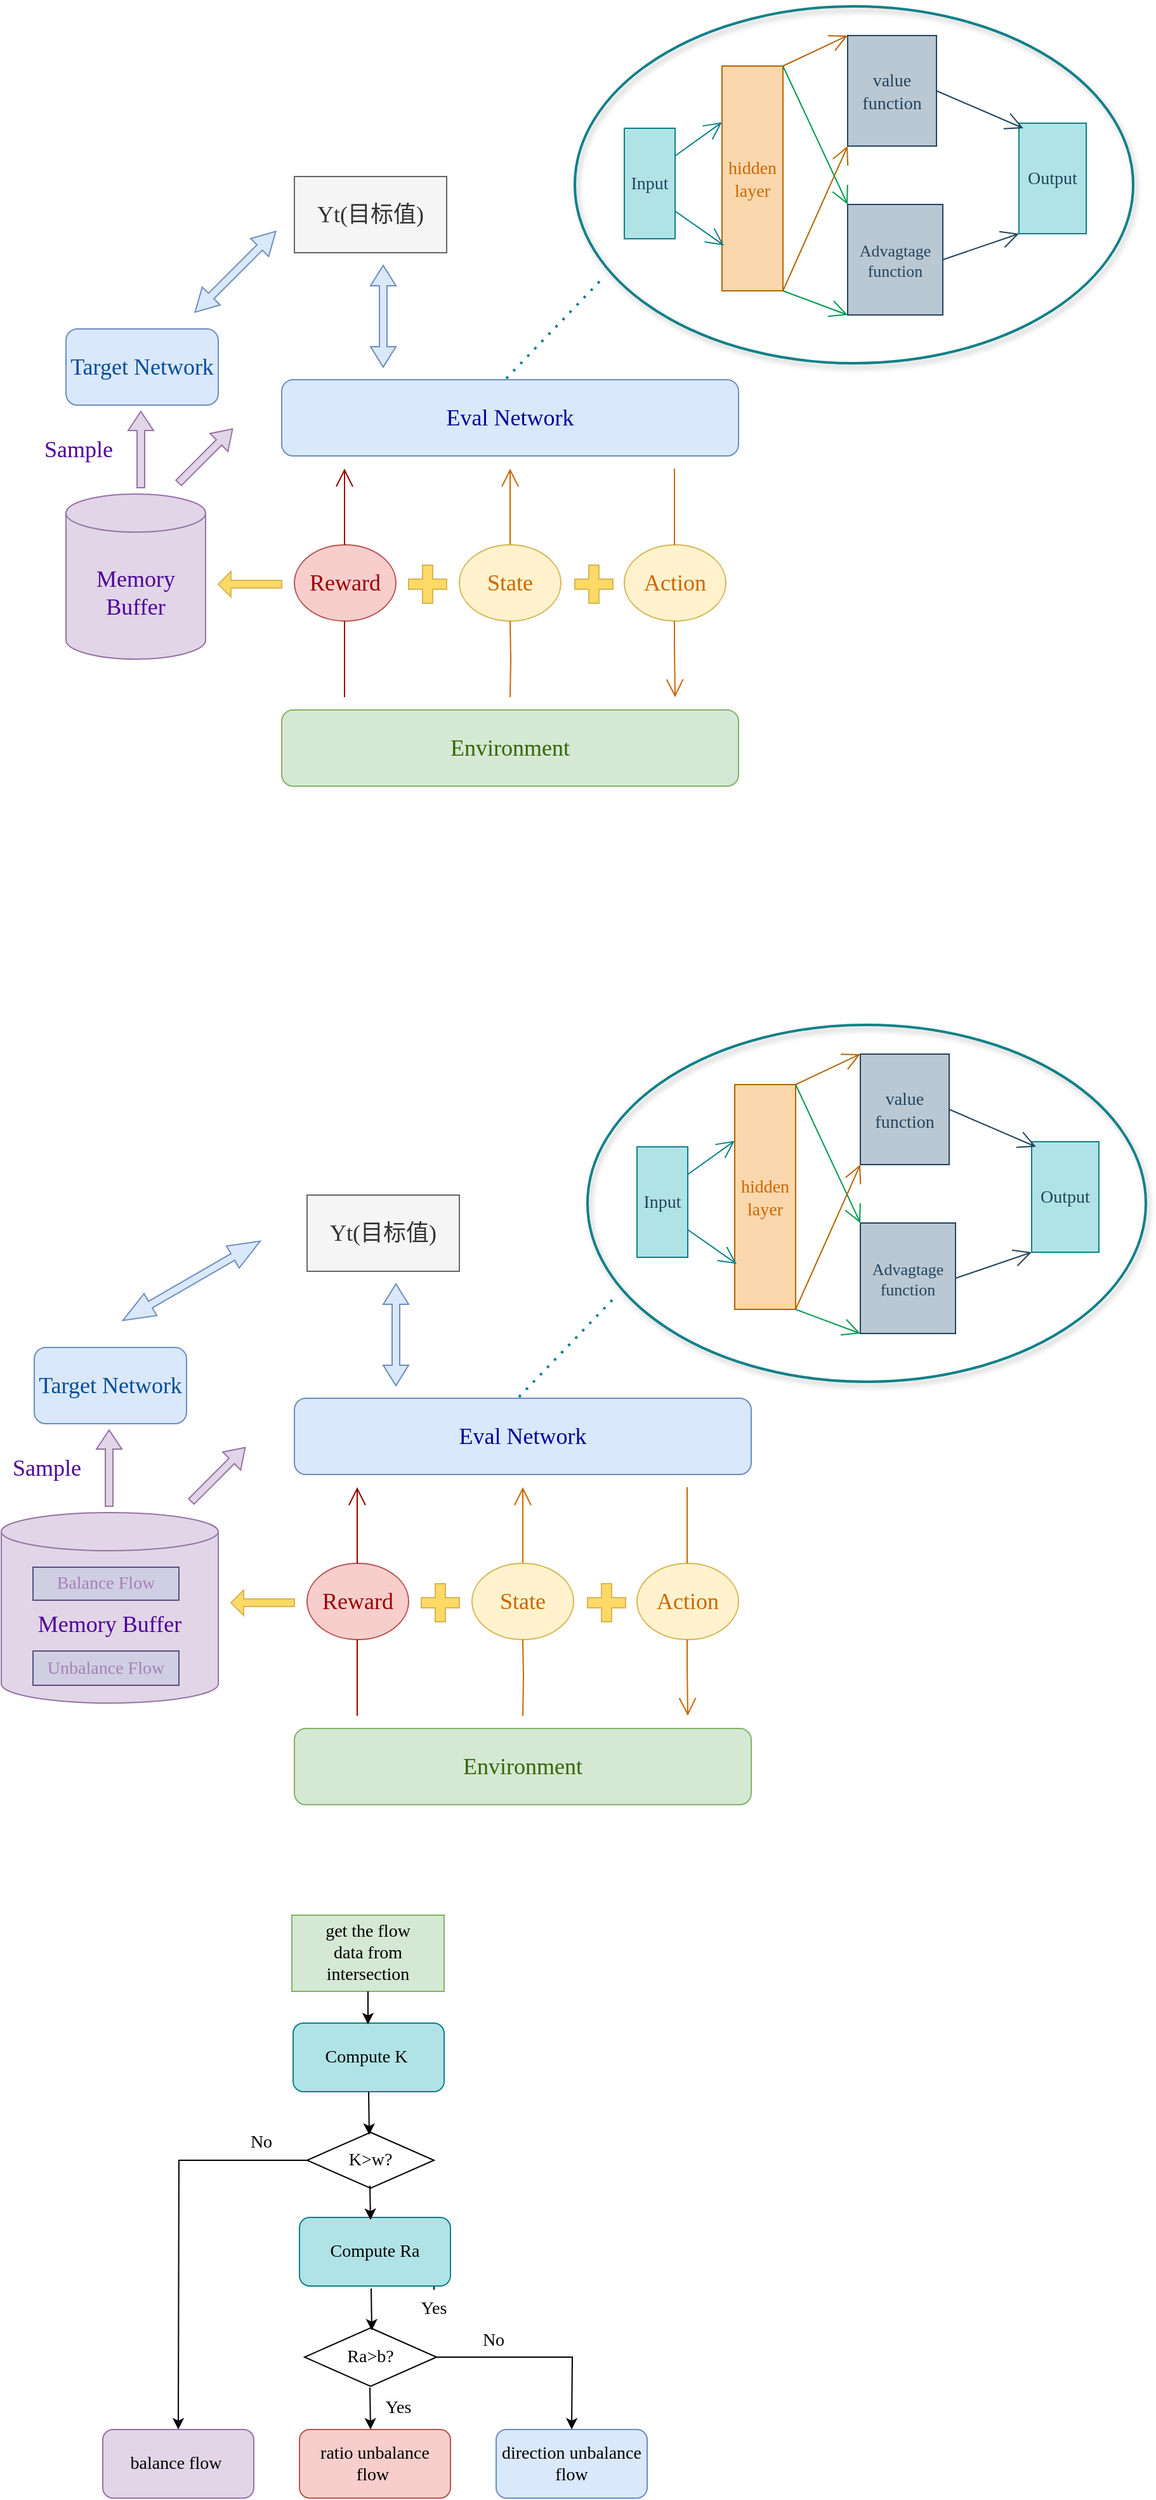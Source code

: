 <mxfile version="15.8.2" type="github">
  <diagram id="YniBcztJ1HxSJgaPbgQI" name="Page-1">
    <mxGraphModel dx="1854" dy="654" grid="0" gridSize="10" guides="1" tooltips="1" connect="1" arrows="1" fold="1" page="1" pageScale="1" pageWidth="827" pageHeight="1169" math="0" shadow="0">
      <root>
        <mxCell id="0" />
        <mxCell id="1" parent="0" />
        <mxCell id="XPfx1WEEBaksDFuU4oTT-1" value="&lt;font color=&quot;#336600&quot; face=&quot;Comic Sans MS&quot; style=&quot;font-size: 18px&quot;&gt;Environment&lt;/font&gt;" style="rounded=1;whiteSpace=wrap;html=1;fillColor=#d5e8d4;strokeColor=#82b366;" parent="1" vertex="1">
          <mxGeometry x="196" y="590" width="360" height="60" as="geometry" />
        </mxCell>
        <mxCell id="XPfx1WEEBaksDFuU4oTT-2" value="&lt;div&gt;&lt;font color=&quot;#000099&quot; face=&quot;Comic Sans MS&quot; style=&quot;font-size: 18px&quot;&gt;Eval &lt;/font&gt;&lt;font color=&quot;#000099&quot; face=&quot;Comic Sans MS&quot; style=&quot;font-size: 18px&quot;&gt;Network&lt;/font&gt;&lt;/div&gt;" style="rounded=1;whiteSpace=wrap;html=1;fillColor=#dae8fc;strokeColor=#6c8ebf;" parent="1" vertex="1">
          <mxGeometry x="196" y="330" width="360" height="60" as="geometry" />
        </mxCell>
        <mxCell id="XPfx1WEEBaksDFuU4oTT-3" value="&lt;font color=&quot;#004c99&quot; face=&quot;Comic Sans MS&quot; style=&quot;font-size: 18px&quot;&gt;Target Network&lt;/font&gt;" style="rounded=1;whiteSpace=wrap;html=1;fillColor=#dae8fc;strokeColor=#6c8ebf;" parent="1" vertex="1">
          <mxGeometry x="26" y="290" width="120" height="60" as="geometry" />
        </mxCell>
        <mxCell id="XPfx1WEEBaksDFuU4oTT-5" value="&lt;font color=&quot;#cc6600&quot;&gt;Action&lt;/font&gt;" style="ellipse;whiteSpace=wrap;html=1;fontFamily=Comic Sans MS;fontSize=18;fillColor=#fff2cc;strokeColor=#d6b656;" parent="1" vertex="1">
          <mxGeometry x="466" y="460" width="80" height="60" as="geometry" />
        </mxCell>
        <mxCell id="2Ti4rtI2BaXpmShR9QIm-1" value="&lt;font color=&quot;#990000&quot; face=&quot;Comic Sans MS&quot; style=&quot;font-size: 18px&quot;&gt;Reward&lt;/font&gt;" style="ellipse;whiteSpace=wrap;html=1;fillColor=#f8cecc;strokeColor=#b85450;" parent="1" vertex="1">
          <mxGeometry x="206" y="460" width="80" height="60" as="geometry" />
        </mxCell>
        <mxCell id="dGZdRM82JY1WfRj0Okik-1" value="&lt;font color=&quot;#4c0099&quot; face=&quot;Comic Sans MS&quot; style=&quot;font-size: 18px&quot;&gt;Memory Buffer&lt;/font&gt;" style="shape=cylinder3;whiteSpace=wrap;html=1;boundedLbl=1;backgroundOutline=1;size=15;fillColor=#e1d5e7;strokeColor=#9673a6;" parent="1" vertex="1">
          <mxGeometry x="26" y="420" width="110" height="130" as="geometry" />
        </mxCell>
        <mxCell id="dGZdRM82JY1WfRj0Okik-2" value="Yt(目标值)" style="rounded=0;whiteSpace=wrap;html=1;fontFamily=Comic Sans MS;fontSize=18;fontColor=#333333;fillColor=#f5f5f5;strokeColor=#666666;" parent="1" vertex="1">
          <mxGeometry x="206" y="170" width="120" height="60" as="geometry" />
        </mxCell>
        <mxCell id="dGZdRM82JY1WfRj0Okik-3" value="" style="endArrow=open;endFill=1;endSize=12;html=1;rounded=0;fontFamily=Comic Sans MS;fontSize=18;fontColor=#4C0099;edgeStyle=orthogonalEdgeStyle;exitX=0.5;exitY=0;exitDx=0;exitDy=0;startArrow=none;strokeColor=#CC6600;" parent="1" source="dGZdRM82JY1WfRj0Okik-4" edge="1">
          <mxGeometry width="160" relative="1" as="geometry">
            <mxPoint x="326" y="430" as="sourcePoint" />
            <mxPoint x="376" y="400" as="targetPoint" />
          </mxGeometry>
        </mxCell>
        <mxCell id="dGZdRM82JY1WfRj0Okik-4" value="&lt;font color=&quot;#cc6600&quot;&gt;State&lt;/font&gt;" style="ellipse;whiteSpace=wrap;html=1;fontFamily=Comic Sans MS;fontSize=18;fillColor=#fff2cc;strokeColor=#d6b656;" parent="1" vertex="1">
          <mxGeometry x="336" y="460" width="80" height="60" as="geometry" />
        </mxCell>
        <mxCell id="dGZdRM82JY1WfRj0Okik-5" value="" style="endArrow=none;endFill=1;endSize=12;html=1;rounded=0;fontFamily=Comic Sans MS;fontSize=18;fontColor=#4C0099;edgeStyle=orthogonalEdgeStyle;entryX=0.5;entryY=1;entryDx=0;entryDy=0;strokeColor=#CC6600;" parent="1" target="dGZdRM82JY1WfRj0Okik-4" edge="1">
          <mxGeometry width="160" relative="1" as="geometry">
            <mxPoint x="376" y="580" as="sourcePoint" />
            <mxPoint x="376" y="380" as="targetPoint" />
          </mxGeometry>
        </mxCell>
        <mxCell id="dGZdRM82JY1WfRj0Okik-6" value="" style="endArrow=open;endFill=1;endSize=12;html=1;rounded=0;fontFamily=Comic Sans MS;fontSize=18;fontColor=#4C0099;edgeStyle=orthogonalEdgeStyle;exitX=0.5;exitY=0;exitDx=0;exitDy=0;startArrow=none;strokeColor=#CC6600;" parent="1" edge="1">
          <mxGeometry width="160" relative="1" as="geometry">
            <mxPoint x="505.5" y="520" as="sourcePoint" />
            <mxPoint x="506" y="580" as="targetPoint" />
            <Array as="points">
              <mxPoint x="506" y="540" />
              <mxPoint x="506" y="540" />
            </Array>
          </mxGeometry>
        </mxCell>
        <mxCell id="dGZdRM82JY1WfRj0Okik-7" value="" style="endArrow=none;endFill=1;endSize=12;html=1;rounded=0;fontFamily=Comic Sans MS;fontSize=18;fontColor=#4C0099;edgeStyle=orthogonalEdgeStyle;entryX=0.5;entryY=1;entryDx=0;entryDy=0;strokeColor=#CC6600;" parent="1" edge="1">
          <mxGeometry width="160" relative="1" as="geometry">
            <mxPoint x="505.5" y="460" as="sourcePoint" />
            <mxPoint x="505.5" y="400" as="targetPoint" />
          </mxGeometry>
        </mxCell>
        <mxCell id="dGZdRM82JY1WfRj0Okik-8" value="" style="endArrow=open;endFill=1;endSize=12;html=1;rounded=0;fontFamily=Comic Sans MS;fontSize=18;fontColor=#4C0099;edgeStyle=orthogonalEdgeStyle;exitX=0.5;exitY=0;exitDx=0;exitDy=0;startArrow=none;strokeColor=#990000;" parent="1" edge="1">
          <mxGeometry width="160" relative="1" as="geometry">
            <mxPoint x="245.5" y="460" as="sourcePoint" />
            <mxPoint x="245.5" y="400" as="targetPoint" />
          </mxGeometry>
        </mxCell>
        <mxCell id="dGZdRM82JY1WfRj0Okik-9" value="" style="endArrow=none;endFill=1;endSize=12;html=1;rounded=0;fontFamily=Comic Sans MS;fontSize=18;fontColor=#4C0099;edgeStyle=orthogonalEdgeStyle;entryX=0.5;entryY=1;entryDx=0;entryDy=0;strokeColor=#990000;" parent="1" edge="1">
          <mxGeometry width="160" relative="1" as="geometry">
            <mxPoint x="245.5" y="580" as="sourcePoint" />
            <mxPoint x="245.5" y="520" as="targetPoint" />
          </mxGeometry>
        </mxCell>
        <mxCell id="dGZdRM82JY1WfRj0Okik-10" value="" style="shape=cross;whiteSpace=wrap;html=1;fontFamily=Comic Sans MS;fontSize=18;size=0.267;fillColor=#FFD966;strokeColor=#d6b656;" parent="1" vertex="1">
          <mxGeometry x="427" y="476" width="30" height="30" as="geometry" />
        </mxCell>
        <mxCell id="dGZdRM82JY1WfRj0Okik-13" value="" style="shape=cross;whiteSpace=wrap;html=1;fontFamily=Comic Sans MS;fontSize=18;size=0.267;fillColor=#FFD966;strokeColor=#d6b656;" parent="1" vertex="1">
          <mxGeometry x="296" y="476" width="30" height="30" as="geometry" />
        </mxCell>
        <mxCell id="dGZdRM82JY1WfRj0Okik-14" value="" style="shape=singleArrow;direction=west;whiteSpace=wrap;html=1;fontFamily=Comic Sans MS;fontSize=18;fontColor=#CC6600;fillColor=#FFD966;strokeColor=#D6B656;" parent="1" vertex="1">
          <mxGeometry x="146" y="481" width="50" height="20" as="geometry" />
        </mxCell>
        <mxCell id="dGZdRM82JY1WfRj0Okik-16" value="" style="html=1;shadow=0;dashed=0;align=center;verticalAlign=middle;shape=mxgraph.arrows2.arrow;dy=0.7;dx=15;direction=north;notch=0;fontFamily=Comic Sans MS;fontSize=18;strokeColor=#9673a6;fillColor=#e1d5e7;" parent="1" vertex="1">
          <mxGeometry x="75" y="355" width="20" height="60" as="geometry" />
        </mxCell>
        <mxCell id="dGZdRM82JY1WfRj0Okik-18" value="&lt;font color=&quot;#4c0099&quot;&gt;Sample&lt;/font&gt;" style="text;html=1;strokeColor=none;fillColor=none;align=center;verticalAlign=middle;whiteSpace=wrap;rounded=0;fontFamily=Comic Sans MS;fontSize=18;fontColor=#CC6600;" parent="1" vertex="1">
          <mxGeometry x="6" y="370" width="60" height="30" as="geometry" />
        </mxCell>
        <mxCell id="dGZdRM82JY1WfRj0Okik-19" value="" style="html=1;shadow=0;dashed=0;align=center;verticalAlign=middle;shape=mxgraph.arrows2.arrow;dy=0.7;dx=15;direction=north;notch=0;fontFamily=Comic Sans MS;fontSize=18;strokeColor=#9673a6;fillColor=#e1d5e7;rotation=45;" parent="1" vertex="1">
          <mxGeometry x="126" y="360" width="20" height="60" as="geometry" />
        </mxCell>
        <mxCell id="dGZdRM82JY1WfRj0Okik-20" value="" style="shape=doubleArrow;direction=south;whiteSpace=wrap;html=1;fontFamily=Comic Sans MS;fontSize=18;strokeColor=#6c8ebf;fillColor=#dae8fc;" parent="1" vertex="1">
          <mxGeometry x="266" y="240" width="20" height="80" as="geometry" />
        </mxCell>
        <mxCell id="dGZdRM82JY1WfRj0Okik-21" value="" style="shape=doubleArrow;direction=south;whiteSpace=wrap;html=1;fontFamily=Comic Sans MS;fontSize=18;strokeColor=#6c8ebf;fillColor=#dae8fc;rotation=45;" parent="1" vertex="1">
          <mxGeometry x="149.54" y="200" width="20" height="90" as="geometry" />
        </mxCell>
        <mxCell id="MRNLcaVERak6K9JCFCca-1" value="&lt;div style=&quot;font-size: 14px&quot;&gt;&lt;font color=&quot;#23445d&quot; face=&quot;Comic Sans MS&quot; style=&quot;font-size: 14px&quot;&gt;value&lt;/font&gt;&lt;/div&gt;&lt;div style=&quot;font-size: 14px&quot;&gt;&lt;font color=&quot;#23445d&quot; face=&quot;Comic Sans MS&quot; style=&quot;font-size: 14px&quot;&gt;function&lt;/font&gt;&lt;br&gt;&lt;/div&gt;" style="rounded=0;whiteSpace=wrap;html=1;fillColor=#bac8d3;strokeColor=#23445D;" parent="1" vertex="1">
          <mxGeometry x="642" y="59" width="70" height="87" as="geometry" />
        </mxCell>
        <mxCell id="MRNLcaVERak6K9JCFCca-3" value="&lt;div style=&quot;font-size: 13px&quot;&gt;&lt;font color=&quot;#23445d&quot; face=&quot;Comic Sans MS&quot; style=&quot;font-size: 13px&quot;&gt;Advagtage&lt;/font&gt;&lt;/div&gt;&lt;div style=&quot;font-size: 13px&quot;&gt;&lt;font color=&quot;#23445d&quot; face=&quot;Comic Sans MS&quot; style=&quot;font-size: 13px&quot;&gt;function&lt;/font&gt;&lt;br&gt;&lt;/div&gt;" style="rounded=0;whiteSpace=wrap;html=1;fillColor=#bac8d3;strokeColor=#23445d;" parent="1" vertex="1">
          <mxGeometry x="642" y="192" width="75" height="87" as="geometry" />
        </mxCell>
        <mxCell id="MRNLcaVERak6K9JCFCca-4" value="&lt;font color=&quot;#23445d&quot; face=&quot;Comic Sans MS&quot; style=&quot;font-size: 14px&quot;&gt;Input&lt;/font&gt;" style="rounded=0;whiteSpace=wrap;html=1;fillColor=#b0e3e6;strokeColor=#0E8088;" parent="1" vertex="1">
          <mxGeometry x="466" y="132" width="40" height="87" as="geometry" />
        </mxCell>
        <mxCell id="MRNLcaVERak6K9JCFCca-5" value="&lt;div style=&quot;font-size: 14px&quot;&gt;&lt;font color=&quot;#cc6600&quot; face=&quot;Comic Sans MS&quot; style=&quot;font-size: 14px&quot;&gt;hidden&lt;/font&gt;&lt;/div&gt;&lt;div style=&quot;font-size: 14px&quot;&gt;&lt;font color=&quot;#cc6600&quot; face=&quot;Comic Sans MS&quot; style=&quot;font-size: 14px&quot;&gt;layer&lt;/font&gt;&lt;br&gt;&lt;/div&gt;" style="rounded=0;whiteSpace=wrap;html=1;fillColor=#fad7ac;strokeColor=#B46504;" parent="1" vertex="1">
          <mxGeometry x="543" y="83" width="48" height="177" as="geometry" />
        </mxCell>
        <mxCell id="MRNLcaVERak6K9JCFCca-6" value="&lt;font color=&quot;#23445d&quot; face=&quot;Comic Sans MS&quot; style=&quot;font-size: 14px&quot;&gt;Output&lt;/font&gt;" style="rounded=0;whiteSpace=wrap;html=1;fillColor=#b0e3e6;strokeColor=#0e8088;" parent="1" vertex="1">
          <mxGeometry x="777" y="128" width="53" height="87" as="geometry" />
        </mxCell>
        <mxCell id="MRNLcaVERak6K9JCFCca-7" value="" style="endArrow=open;endFill=1;endSize=12;html=1;rounded=0;entryX=0;entryY=0.25;entryDx=0;entryDy=0;exitX=1;exitY=0.25;exitDx=0;exitDy=0;strokeColor=#0E8088;" parent="1" source="MRNLcaVERak6K9JCFCca-4" target="MRNLcaVERak6K9JCFCca-5" edge="1">
          <mxGeometry width="160" relative="1" as="geometry">
            <mxPoint x="417" y="186" as="sourcePoint" />
            <mxPoint x="577" y="186" as="targetPoint" />
          </mxGeometry>
        </mxCell>
        <mxCell id="MRNLcaVERak6K9JCFCca-8" value="" style="endArrow=open;endFill=1;endSize=12;html=1;rounded=0;entryX=0.032;entryY=0.798;entryDx=0;entryDy=0;exitX=1;exitY=0.75;exitDx=0;exitDy=0;strokeColor=#0E8088;entryPerimeter=0;" parent="1" source="MRNLcaVERak6K9JCFCca-4" target="MRNLcaVERak6K9JCFCca-5" edge="1">
          <mxGeometry width="160" relative="1" as="geometry">
            <mxPoint x="540" y="157.75" as="sourcePoint" />
            <mxPoint x="570" y="93" as="targetPoint" />
          </mxGeometry>
        </mxCell>
        <mxCell id="MRNLcaVERak6K9JCFCca-9" value="" style="endArrow=open;endFill=1;endSize=12;html=1;rounded=0;entryX=0;entryY=0;entryDx=0;entryDy=0;exitX=1;exitY=0;exitDx=0;exitDy=0;strokeColor=#B46504;" parent="1" source="MRNLcaVERak6K9JCFCca-5" target="MRNLcaVERak6K9JCFCca-1" edge="1">
          <mxGeometry width="160" relative="1" as="geometry">
            <mxPoint x="540" y="164.75" as="sourcePoint" />
            <mxPoint x="570" y="137.25" as="targetPoint" />
          </mxGeometry>
        </mxCell>
        <mxCell id="MRNLcaVERak6K9JCFCca-10" value="" style="endArrow=open;endFill=1;endSize=12;html=1;rounded=0;entryX=0;entryY=0;entryDx=0;entryDy=0;exitX=1;exitY=0;exitDx=0;exitDy=0;strokeColor=#00994D;" parent="1" source="MRNLcaVERak6K9JCFCca-5" target="MRNLcaVERak6K9JCFCca-3" edge="1">
          <mxGeometry width="160" relative="1" as="geometry">
            <mxPoint x="550" y="174.75" as="sourcePoint" />
            <mxPoint x="580" y="147.25" as="targetPoint" />
          </mxGeometry>
        </mxCell>
        <mxCell id="MRNLcaVERak6K9JCFCca-11" value="" style="endArrow=open;endFill=1;endSize=12;html=1;rounded=0;entryX=0;entryY=1;entryDx=0;entryDy=0;exitX=1;exitY=1;exitDx=0;exitDy=0;strokeColor=#B46504;" parent="1" source="MRNLcaVERak6K9JCFCca-5" target="MRNLcaVERak6K9JCFCca-1" edge="1">
          <mxGeometry width="160" relative="1" as="geometry">
            <mxPoint x="601" y="93" as="sourcePoint" />
            <mxPoint x="652" y="202" as="targetPoint" />
          </mxGeometry>
        </mxCell>
        <mxCell id="MRNLcaVERak6K9JCFCca-12" value="" style="endArrow=open;endFill=1;endSize=12;html=1;rounded=0;entryX=0;entryY=1;entryDx=0;entryDy=0;exitX=1;exitY=1;exitDx=0;exitDy=0;strokeColor=#00994D;" parent="1" source="MRNLcaVERak6K9JCFCca-5" target="MRNLcaVERak6K9JCFCca-3" edge="1">
          <mxGeometry width="160" relative="1" as="geometry">
            <mxPoint x="611" y="103" as="sourcePoint" />
            <mxPoint x="662" y="212" as="targetPoint" />
          </mxGeometry>
        </mxCell>
        <mxCell id="MRNLcaVERak6K9JCFCca-13" value="" style="endArrow=open;endFill=1;endSize=12;html=1;rounded=0;exitX=1;exitY=0.5;exitDx=0;exitDy=0;strokeColor=#23445D;entryX=0.065;entryY=0.046;entryDx=0;entryDy=0;entryPerimeter=0;" parent="1" source="MRNLcaVERak6K9JCFCca-1" target="MRNLcaVERak6K9JCFCca-6" edge="1">
          <mxGeometry width="160" relative="1" as="geometry">
            <mxPoint x="601" y="270" as="sourcePoint" />
            <mxPoint x="714" y="127" as="targetPoint" />
          </mxGeometry>
        </mxCell>
        <mxCell id="MRNLcaVERak6K9JCFCca-14" value="" style="endArrow=open;endFill=1;endSize=12;html=1;rounded=0;entryX=0;entryY=1;entryDx=0;entryDy=0;strokeColor=#23445D;exitX=1;exitY=0.5;exitDx=0;exitDy=0;" parent="1" source="MRNLcaVERak6K9JCFCca-3" target="MRNLcaVERak6K9JCFCca-6" edge="1">
          <mxGeometry width="160" relative="1" as="geometry">
            <mxPoint x="674" y="234" as="sourcePoint" />
            <mxPoint x="662" y="166" as="targetPoint" />
          </mxGeometry>
        </mxCell>
        <mxCell id="MRNLcaVERak6K9JCFCca-15" value="" style="ellipse;whiteSpace=wrap;html=1;fontFamily=Comic Sans MS;fontSize=14;fontColor=#CC6600;strokeColor=#0E8088;fillColor=none;strokeWidth=2;perimeterSpacing=0;shadow=1;" parent="1" vertex="1">
          <mxGeometry x="427" y="36" width="440" height="281" as="geometry" />
        </mxCell>
        <mxCell id="MRNLcaVERak6K9JCFCca-16" value="" style="endArrow=none;dashed=1;html=1;dashPattern=1 3;strokeWidth=2;rounded=0;fontFamily=Comic Sans MS;fontSize=14;fontColor=#CC6600;strokeColor=#0E8088;" parent="1" edge="1">
          <mxGeometry width="50" height="50" relative="1" as="geometry">
            <mxPoint x="373" y="329" as="sourcePoint" />
            <mxPoint x="450" y="249" as="targetPoint" />
          </mxGeometry>
        </mxCell>
        <mxCell id="H9TKPFO3IhV6fwB1hA_j-1" value="&lt;font color=&quot;#336600&quot; face=&quot;Comic Sans MS&quot; style=&quot;font-size: 18px&quot;&gt;Environment&lt;/font&gt;" style="rounded=1;whiteSpace=wrap;html=1;fillColor=#d5e8d4;strokeColor=#82b366;" vertex="1" parent="1">
          <mxGeometry x="206" y="1392" width="360" height="60" as="geometry" />
        </mxCell>
        <mxCell id="H9TKPFO3IhV6fwB1hA_j-2" value="&lt;div&gt;&lt;font color=&quot;#000099&quot; face=&quot;Comic Sans MS&quot; style=&quot;font-size: 18px&quot;&gt;Eval &lt;/font&gt;&lt;font color=&quot;#000099&quot; face=&quot;Comic Sans MS&quot; style=&quot;font-size: 18px&quot;&gt;Network&lt;/font&gt;&lt;/div&gt;" style="rounded=1;whiteSpace=wrap;html=1;fillColor=#dae8fc;strokeColor=#6c8ebf;" vertex="1" parent="1">
          <mxGeometry x="206" y="1132" width="360" height="60" as="geometry" />
        </mxCell>
        <mxCell id="H9TKPFO3IhV6fwB1hA_j-3" value="&lt;font color=&quot;#004c99&quot; face=&quot;Comic Sans MS&quot; style=&quot;font-size: 18px&quot;&gt;Target Network&lt;/font&gt;" style="rounded=1;whiteSpace=wrap;html=1;fillColor=#dae8fc;strokeColor=#6c8ebf;" vertex="1" parent="1">
          <mxGeometry x="1" y="1092" width="120" height="60" as="geometry" />
        </mxCell>
        <mxCell id="H9TKPFO3IhV6fwB1hA_j-4" value="&lt;font color=&quot;#cc6600&quot;&gt;Action&lt;/font&gt;" style="ellipse;whiteSpace=wrap;html=1;fontFamily=Comic Sans MS;fontSize=18;fillColor=#fff2cc;strokeColor=#d6b656;" vertex="1" parent="1">
          <mxGeometry x="476" y="1262" width="80" height="60" as="geometry" />
        </mxCell>
        <mxCell id="H9TKPFO3IhV6fwB1hA_j-5" value="&lt;font color=&quot;#990000&quot; face=&quot;Comic Sans MS&quot; style=&quot;font-size: 18px&quot;&gt;Reward&lt;/font&gt;" style="ellipse;whiteSpace=wrap;html=1;fillColor=#f8cecc;strokeColor=#b85450;" vertex="1" parent="1">
          <mxGeometry x="216" y="1262" width="80" height="60" as="geometry" />
        </mxCell>
        <mxCell id="H9TKPFO3IhV6fwB1hA_j-6" value="&lt;font color=&quot;#4c0099&quot; face=&quot;Comic Sans MS&quot; style=&quot;font-size: 18px&quot;&gt;Memory Buffer&lt;/font&gt;" style="shape=cylinder3;whiteSpace=wrap;html=1;boundedLbl=1;backgroundOutline=1;size=15;fillColor=#e1d5e7;strokeColor=#9673a6;" vertex="1" parent="1">
          <mxGeometry x="-25" y="1222" width="171" height="150" as="geometry" />
        </mxCell>
        <mxCell id="H9TKPFO3IhV6fwB1hA_j-7" value="Yt(目标值)" style="rounded=0;whiteSpace=wrap;html=1;fontFamily=Comic Sans MS;fontSize=18;fontColor=#333333;fillColor=#f5f5f5;strokeColor=#666666;" vertex="1" parent="1">
          <mxGeometry x="216" y="972" width="120" height="60" as="geometry" />
        </mxCell>
        <mxCell id="H9TKPFO3IhV6fwB1hA_j-8" value="" style="endArrow=open;endFill=1;endSize=12;html=1;rounded=0;fontFamily=Comic Sans MS;fontSize=18;fontColor=#4C0099;edgeStyle=orthogonalEdgeStyle;exitX=0.5;exitY=0;exitDx=0;exitDy=0;startArrow=none;strokeColor=#CC6600;" edge="1" parent="1" source="H9TKPFO3IhV6fwB1hA_j-9">
          <mxGeometry width="160" relative="1" as="geometry">
            <mxPoint x="336" y="1232" as="sourcePoint" />
            <mxPoint x="386" y="1202" as="targetPoint" />
          </mxGeometry>
        </mxCell>
        <mxCell id="H9TKPFO3IhV6fwB1hA_j-9" value="&lt;font color=&quot;#cc6600&quot;&gt;State&lt;/font&gt;" style="ellipse;whiteSpace=wrap;html=1;fontFamily=Comic Sans MS;fontSize=18;fillColor=#fff2cc;strokeColor=#d6b656;" vertex="1" parent="1">
          <mxGeometry x="346" y="1262" width="80" height="60" as="geometry" />
        </mxCell>
        <mxCell id="H9TKPFO3IhV6fwB1hA_j-10" value="" style="endArrow=none;endFill=1;endSize=12;html=1;rounded=0;fontFamily=Comic Sans MS;fontSize=18;fontColor=#4C0099;edgeStyle=orthogonalEdgeStyle;entryX=0.5;entryY=1;entryDx=0;entryDy=0;strokeColor=#CC6600;" edge="1" parent="1" target="H9TKPFO3IhV6fwB1hA_j-9">
          <mxGeometry width="160" relative="1" as="geometry">
            <mxPoint x="386" y="1382" as="sourcePoint" />
            <mxPoint x="386" y="1182" as="targetPoint" />
          </mxGeometry>
        </mxCell>
        <mxCell id="H9TKPFO3IhV6fwB1hA_j-11" value="" style="endArrow=open;endFill=1;endSize=12;html=1;rounded=0;fontFamily=Comic Sans MS;fontSize=18;fontColor=#4C0099;edgeStyle=orthogonalEdgeStyle;exitX=0.5;exitY=0;exitDx=0;exitDy=0;startArrow=none;strokeColor=#CC6600;" edge="1" parent="1">
          <mxGeometry width="160" relative="1" as="geometry">
            <mxPoint x="515.5" y="1322" as="sourcePoint" />
            <mxPoint x="516" y="1382" as="targetPoint" />
            <Array as="points">
              <mxPoint x="516" y="1342" />
              <mxPoint x="516" y="1342" />
            </Array>
          </mxGeometry>
        </mxCell>
        <mxCell id="H9TKPFO3IhV6fwB1hA_j-12" value="" style="endArrow=none;endFill=1;endSize=12;html=1;rounded=0;fontFamily=Comic Sans MS;fontSize=18;fontColor=#4C0099;edgeStyle=orthogonalEdgeStyle;entryX=0.5;entryY=1;entryDx=0;entryDy=0;strokeColor=#CC6600;" edge="1" parent="1">
          <mxGeometry width="160" relative="1" as="geometry">
            <mxPoint x="515.5" y="1262" as="sourcePoint" />
            <mxPoint x="515.5" y="1202" as="targetPoint" />
          </mxGeometry>
        </mxCell>
        <mxCell id="H9TKPFO3IhV6fwB1hA_j-13" value="" style="endArrow=open;endFill=1;endSize=12;html=1;rounded=0;fontFamily=Comic Sans MS;fontSize=18;fontColor=#4C0099;edgeStyle=orthogonalEdgeStyle;exitX=0.5;exitY=0;exitDx=0;exitDy=0;startArrow=none;strokeColor=#990000;" edge="1" parent="1">
          <mxGeometry width="160" relative="1" as="geometry">
            <mxPoint x="255.5" y="1262" as="sourcePoint" />
            <mxPoint x="255.5" y="1202" as="targetPoint" />
          </mxGeometry>
        </mxCell>
        <mxCell id="H9TKPFO3IhV6fwB1hA_j-14" value="" style="endArrow=none;endFill=1;endSize=12;html=1;rounded=0;fontFamily=Comic Sans MS;fontSize=18;fontColor=#4C0099;edgeStyle=orthogonalEdgeStyle;entryX=0.5;entryY=1;entryDx=0;entryDy=0;strokeColor=#990000;" edge="1" parent="1">
          <mxGeometry width="160" relative="1" as="geometry">
            <mxPoint x="255.5" y="1382" as="sourcePoint" />
            <mxPoint x="255.5" y="1322" as="targetPoint" />
          </mxGeometry>
        </mxCell>
        <mxCell id="H9TKPFO3IhV6fwB1hA_j-15" value="" style="shape=cross;whiteSpace=wrap;html=1;fontFamily=Comic Sans MS;fontSize=18;size=0.267;fillColor=#FFD966;strokeColor=#d6b656;" vertex="1" parent="1">
          <mxGeometry x="437" y="1278" width="30" height="30" as="geometry" />
        </mxCell>
        <mxCell id="H9TKPFO3IhV6fwB1hA_j-16" value="" style="shape=cross;whiteSpace=wrap;html=1;fontFamily=Comic Sans MS;fontSize=18;size=0.267;fillColor=#FFD966;strokeColor=#d6b656;" vertex="1" parent="1">
          <mxGeometry x="306" y="1278" width="30" height="30" as="geometry" />
        </mxCell>
        <mxCell id="H9TKPFO3IhV6fwB1hA_j-17" value="" style="shape=singleArrow;direction=west;whiteSpace=wrap;html=1;fontFamily=Comic Sans MS;fontSize=18;fontColor=#CC6600;fillColor=#FFD966;strokeColor=#D6B656;" vertex="1" parent="1">
          <mxGeometry x="156" y="1283" width="50" height="20" as="geometry" />
        </mxCell>
        <mxCell id="H9TKPFO3IhV6fwB1hA_j-18" value="" style="html=1;shadow=0;dashed=0;align=center;verticalAlign=middle;shape=mxgraph.arrows2.arrow;dy=0.7;dx=15;direction=north;notch=0;fontFamily=Comic Sans MS;fontSize=18;strokeColor=#9673a6;fillColor=#e1d5e7;" vertex="1" parent="1">
          <mxGeometry x="50" y="1157" width="20" height="60" as="geometry" />
        </mxCell>
        <mxCell id="H9TKPFO3IhV6fwB1hA_j-19" value="&lt;font color=&quot;#4c0099&quot;&gt;Sample&lt;/font&gt;" style="text;html=1;strokeColor=none;fillColor=none;align=center;verticalAlign=middle;whiteSpace=wrap;rounded=0;fontFamily=Comic Sans MS;fontSize=18;fontColor=#CC6600;" vertex="1" parent="1">
          <mxGeometry x="-19" y="1172" width="60" height="30" as="geometry" />
        </mxCell>
        <mxCell id="H9TKPFO3IhV6fwB1hA_j-20" value="" style="html=1;shadow=0;dashed=0;align=center;verticalAlign=middle;shape=mxgraph.arrows2.arrow;dy=0.7;dx=15;direction=north;notch=0;fontFamily=Comic Sans MS;fontSize=18;strokeColor=#9673a6;fillColor=#e1d5e7;rotation=45;" vertex="1" parent="1">
          <mxGeometry x="136" y="1162" width="20" height="60" as="geometry" />
        </mxCell>
        <mxCell id="H9TKPFO3IhV6fwB1hA_j-21" value="" style="shape=doubleArrow;direction=south;whiteSpace=wrap;html=1;fontFamily=Comic Sans MS;fontSize=18;strokeColor=#6c8ebf;fillColor=#dae8fc;" vertex="1" parent="1">
          <mxGeometry x="276" y="1042" width="20" height="80" as="geometry" />
        </mxCell>
        <mxCell id="H9TKPFO3IhV6fwB1hA_j-22" value="" style="shape=doubleArrow;direction=south;whiteSpace=wrap;html=1;fontFamily=Comic Sans MS;fontSize=18;strokeColor=#6c8ebf;fillColor=#dae8fc;rotation=60;" vertex="1" parent="1">
          <mxGeometry x="115" y="977" width="20" height="125" as="geometry" />
        </mxCell>
        <mxCell id="H9TKPFO3IhV6fwB1hA_j-23" value="&lt;div style=&quot;font-size: 14px&quot;&gt;&lt;font color=&quot;#23445d&quot; face=&quot;Comic Sans MS&quot; style=&quot;font-size: 14px&quot;&gt;value&lt;/font&gt;&lt;/div&gt;&lt;div style=&quot;font-size: 14px&quot;&gt;&lt;font color=&quot;#23445d&quot; face=&quot;Comic Sans MS&quot; style=&quot;font-size: 14px&quot;&gt;function&lt;/font&gt;&lt;br&gt;&lt;/div&gt;" style="rounded=0;whiteSpace=wrap;html=1;fillColor=#bac8d3;strokeColor=#23445D;" vertex="1" parent="1">
          <mxGeometry x="652" y="861" width="70" height="87" as="geometry" />
        </mxCell>
        <mxCell id="H9TKPFO3IhV6fwB1hA_j-24" value="&lt;div style=&quot;font-size: 13px&quot;&gt;&lt;font color=&quot;#23445d&quot; face=&quot;Comic Sans MS&quot; style=&quot;font-size: 13px&quot;&gt;Advagtage&lt;/font&gt;&lt;/div&gt;&lt;div style=&quot;font-size: 13px&quot;&gt;&lt;font color=&quot;#23445d&quot; face=&quot;Comic Sans MS&quot; style=&quot;font-size: 13px&quot;&gt;function&lt;/font&gt;&lt;br&gt;&lt;/div&gt;" style="rounded=0;whiteSpace=wrap;html=1;fillColor=#bac8d3;strokeColor=#23445d;" vertex="1" parent="1">
          <mxGeometry x="652" y="994" width="75" height="87" as="geometry" />
        </mxCell>
        <mxCell id="H9TKPFO3IhV6fwB1hA_j-25" value="&lt;font color=&quot;#23445d&quot; face=&quot;Comic Sans MS&quot; style=&quot;font-size: 14px&quot;&gt;Input&lt;/font&gt;" style="rounded=0;whiteSpace=wrap;html=1;fillColor=#b0e3e6;strokeColor=#0E8088;" vertex="1" parent="1">
          <mxGeometry x="476" y="934" width="40" height="87" as="geometry" />
        </mxCell>
        <mxCell id="H9TKPFO3IhV6fwB1hA_j-26" value="&lt;div style=&quot;font-size: 14px&quot;&gt;&lt;font color=&quot;#cc6600&quot; face=&quot;Comic Sans MS&quot; style=&quot;font-size: 14px&quot;&gt;hidden&lt;/font&gt;&lt;/div&gt;&lt;div style=&quot;font-size: 14px&quot;&gt;&lt;font color=&quot;#cc6600&quot; face=&quot;Comic Sans MS&quot; style=&quot;font-size: 14px&quot;&gt;layer&lt;/font&gt;&lt;br&gt;&lt;/div&gt;" style="rounded=0;whiteSpace=wrap;html=1;fillColor=#fad7ac;strokeColor=#B46504;" vertex="1" parent="1">
          <mxGeometry x="553" y="885" width="48" height="177" as="geometry" />
        </mxCell>
        <mxCell id="H9TKPFO3IhV6fwB1hA_j-27" value="&lt;font color=&quot;#23445d&quot; face=&quot;Comic Sans MS&quot; style=&quot;font-size: 14px&quot;&gt;Output&lt;/font&gt;" style="rounded=0;whiteSpace=wrap;html=1;fillColor=#b0e3e6;strokeColor=#0e8088;" vertex="1" parent="1">
          <mxGeometry x="787" y="930" width="53" height="87" as="geometry" />
        </mxCell>
        <mxCell id="H9TKPFO3IhV6fwB1hA_j-28" value="" style="endArrow=open;endFill=1;endSize=12;html=1;rounded=0;entryX=0;entryY=0.25;entryDx=0;entryDy=0;exitX=1;exitY=0.25;exitDx=0;exitDy=0;strokeColor=#0E8088;" edge="1" parent="1" source="H9TKPFO3IhV6fwB1hA_j-25" target="H9TKPFO3IhV6fwB1hA_j-26">
          <mxGeometry width="160" relative="1" as="geometry">
            <mxPoint x="427" y="988" as="sourcePoint" />
            <mxPoint x="587" y="988" as="targetPoint" />
          </mxGeometry>
        </mxCell>
        <mxCell id="H9TKPFO3IhV6fwB1hA_j-29" value="" style="endArrow=open;endFill=1;endSize=12;html=1;rounded=0;entryX=0.032;entryY=0.798;entryDx=0;entryDy=0;exitX=1;exitY=0.75;exitDx=0;exitDy=0;strokeColor=#0E8088;entryPerimeter=0;" edge="1" parent="1" source="H9TKPFO3IhV6fwB1hA_j-25" target="H9TKPFO3IhV6fwB1hA_j-26">
          <mxGeometry width="160" relative="1" as="geometry">
            <mxPoint x="550" y="959.75" as="sourcePoint" />
            <mxPoint x="580" y="895" as="targetPoint" />
          </mxGeometry>
        </mxCell>
        <mxCell id="H9TKPFO3IhV6fwB1hA_j-30" value="" style="endArrow=open;endFill=1;endSize=12;html=1;rounded=0;entryX=0;entryY=0;entryDx=0;entryDy=0;exitX=1;exitY=0;exitDx=0;exitDy=0;strokeColor=#B46504;" edge="1" parent="1" source="H9TKPFO3IhV6fwB1hA_j-26" target="H9TKPFO3IhV6fwB1hA_j-23">
          <mxGeometry width="160" relative="1" as="geometry">
            <mxPoint x="550" y="966.75" as="sourcePoint" />
            <mxPoint x="580" y="939.25" as="targetPoint" />
          </mxGeometry>
        </mxCell>
        <mxCell id="H9TKPFO3IhV6fwB1hA_j-31" value="" style="endArrow=open;endFill=1;endSize=12;html=1;rounded=0;entryX=0;entryY=0;entryDx=0;entryDy=0;exitX=1;exitY=0;exitDx=0;exitDy=0;strokeColor=#00994D;" edge="1" parent="1" source="H9TKPFO3IhV6fwB1hA_j-26" target="H9TKPFO3IhV6fwB1hA_j-24">
          <mxGeometry width="160" relative="1" as="geometry">
            <mxPoint x="560" y="976.75" as="sourcePoint" />
            <mxPoint x="590" y="949.25" as="targetPoint" />
          </mxGeometry>
        </mxCell>
        <mxCell id="H9TKPFO3IhV6fwB1hA_j-32" value="" style="endArrow=open;endFill=1;endSize=12;html=1;rounded=0;entryX=0;entryY=1;entryDx=0;entryDy=0;exitX=1;exitY=1;exitDx=0;exitDy=0;strokeColor=#B46504;" edge="1" parent="1" source="H9TKPFO3IhV6fwB1hA_j-26" target="H9TKPFO3IhV6fwB1hA_j-23">
          <mxGeometry width="160" relative="1" as="geometry">
            <mxPoint x="611" y="895" as="sourcePoint" />
            <mxPoint x="662" y="1004" as="targetPoint" />
          </mxGeometry>
        </mxCell>
        <mxCell id="H9TKPFO3IhV6fwB1hA_j-33" value="" style="endArrow=open;endFill=1;endSize=12;html=1;rounded=0;entryX=0;entryY=1;entryDx=0;entryDy=0;exitX=1;exitY=1;exitDx=0;exitDy=0;strokeColor=#00994D;" edge="1" parent="1" source="H9TKPFO3IhV6fwB1hA_j-26" target="H9TKPFO3IhV6fwB1hA_j-24">
          <mxGeometry width="160" relative="1" as="geometry">
            <mxPoint x="621" y="905" as="sourcePoint" />
            <mxPoint x="672" y="1014" as="targetPoint" />
          </mxGeometry>
        </mxCell>
        <mxCell id="H9TKPFO3IhV6fwB1hA_j-34" value="" style="endArrow=open;endFill=1;endSize=12;html=1;rounded=0;exitX=1;exitY=0.5;exitDx=0;exitDy=0;strokeColor=#23445D;entryX=0.065;entryY=0.046;entryDx=0;entryDy=0;entryPerimeter=0;" edge="1" parent="1" source="H9TKPFO3IhV6fwB1hA_j-23" target="H9TKPFO3IhV6fwB1hA_j-27">
          <mxGeometry width="160" relative="1" as="geometry">
            <mxPoint x="611" y="1072" as="sourcePoint" />
            <mxPoint x="724" y="929" as="targetPoint" />
          </mxGeometry>
        </mxCell>
        <mxCell id="H9TKPFO3IhV6fwB1hA_j-35" value="" style="endArrow=open;endFill=1;endSize=12;html=1;rounded=0;entryX=0;entryY=1;entryDx=0;entryDy=0;strokeColor=#23445D;exitX=1;exitY=0.5;exitDx=0;exitDy=0;" edge="1" parent="1" source="H9TKPFO3IhV6fwB1hA_j-24" target="H9TKPFO3IhV6fwB1hA_j-27">
          <mxGeometry width="160" relative="1" as="geometry">
            <mxPoint x="684" y="1036" as="sourcePoint" />
            <mxPoint x="672" y="968" as="targetPoint" />
          </mxGeometry>
        </mxCell>
        <mxCell id="H9TKPFO3IhV6fwB1hA_j-36" value="" style="ellipse;whiteSpace=wrap;html=1;fontFamily=Comic Sans MS;fontSize=14;fontColor=#CC6600;strokeColor=#0E8088;fillColor=none;strokeWidth=2;perimeterSpacing=0;shadow=1;" vertex="1" parent="1">
          <mxGeometry x="437" y="838" width="440" height="281" as="geometry" />
        </mxCell>
        <mxCell id="H9TKPFO3IhV6fwB1hA_j-37" value="" style="endArrow=none;dashed=1;html=1;dashPattern=1 3;strokeWidth=2;rounded=0;fontFamily=Comic Sans MS;fontSize=14;fontColor=#CC6600;strokeColor=#0E8088;" edge="1" parent="1">
          <mxGeometry width="50" height="50" relative="1" as="geometry">
            <mxPoint x="383" y="1131" as="sourcePoint" />
            <mxPoint x="460" y="1051" as="targetPoint" />
          </mxGeometry>
        </mxCell>
        <mxCell id="H9TKPFO3IhV6fwB1hA_j-38" value="&lt;font face=&quot;Comic Sans MS&quot; style=&quot;font-size: 14px&quot; color=&quot;#a680b8&quot;&gt;Balance Flow&lt;/font&gt;" style="rounded=0;whiteSpace=wrap;html=1;fillColor=#d0cee2;strokeColor=#56517e;" vertex="1" parent="1">
          <mxGeometry y="1265" width="115" height="26" as="geometry" />
        </mxCell>
        <mxCell id="H9TKPFO3IhV6fwB1hA_j-39" value="&lt;font face=&quot;Comic Sans MS&quot; style=&quot;font-size: 14px&quot; color=&quot;#a680b8&quot;&gt;Unbalance Flow&lt;/font&gt;" style="rounded=0;whiteSpace=wrap;html=1;fillColor=#d0cee2;strokeColor=#56517e;" vertex="1" parent="1">
          <mxGeometry y="1331" width="115" height="27" as="geometry" />
        </mxCell>
        <mxCell id="H9TKPFO3IhV6fwB1hA_j-40" value="Compute K&amp;nbsp;" style="rounded=1;whiteSpace=wrap;html=1;fontFamily=Comic Sans MS;fontSize=14;fillColor=#b0e3e6;strokeColor=#0e8088;" vertex="1" parent="1">
          <mxGeometry x="205" y="1624" width="119" height="54" as="geometry" />
        </mxCell>
        <mxCell id="H9TKPFO3IhV6fwB1hA_j-41" value="&lt;font color=&quot;#000000&quot;&gt;K&amp;gt;w?&lt;/font&gt;" style="rhombus;whiteSpace=wrap;html=1;fontFamily=Comic Sans MS;fontSize=14;fontColor=#A680B8;" vertex="1" parent="1">
          <mxGeometry x="216" y="1710" width="100" height="44" as="geometry" />
        </mxCell>
        <mxCell id="H9TKPFO3IhV6fwB1hA_j-42" value="" style="endArrow=classic;html=1;rounded=0;fontFamily=Comic Sans MS;fontSize=14;fontColor=#A680B8;exitX=0.5;exitY=1;exitDx=0;exitDy=0;" edge="1" parent="1" source="H9TKPFO3IhV6fwB1hA_j-40">
          <mxGeometry width="50" height="50" relative="1" as="geometry">
            <mxPoint x="257" y="1684" as="sourcePoint" />
            <mxPoint x="265" y="1712" as="targetPoint" />
          </mxGeometry>
        </mxCell>
        <mxCell id="H9TKPFO3IhV6fwB1hA_j-43" value="&lt;font color=&quot;#000000&quot;&gt;Ra&amp;gt;b?&lt;/font&gt;" style="rhombus;whiteSpace=wrap;html=1;fontFamily=Comic Sans MS;fontSize=14;fontColor=#A680B8;" vertex="1" parent="1">
          <mxGeometry x="214" y="1864" width="104" height="46" as="geometry" />
        </mxCell>
        <mxCell id="H9TKPFO3IhV6fwB1hA_j-45" value="" style="endArrow=classic;html=1;rounded=0;fontFamily=Comic Sans MS;fontSize=14;fontColor=#A680B8;exitX=0.5;exitY=1;exitDx=0;exitDy=0;" edge="1" parent="1">
          <mxGeometry width="50" height="50" relative="1" as="geometry">
            <mxPoint x="266.5" y="1833" as="sourcePoint" />
            <mxPoint x="267" y="1866" as="targetPoint" />
          </mxGeometry>
        </mxCell>
        <mxCell id="H9TKPFO3IhV6fwB1hA_j-46" value="get the flow data&amp;nbsp;from intersection" style="rounded=0;whiteSpace=wrap;html=1;fontFamily=Comic Sans MS;fontSize=14;fillColor=#d5e8d4;strokeColor=#82b366;" vertex="1" parent="1">
          <mxGeometry x="204" y="1539" width="120" height="60" as="geometry" />
        </mxCell>
        <mxCell id="H9TKPFO3IhV6fwB1hA_j-47" value="" style="endArrow=classic;html=1;rounded=0;fontFamily=Comic Sans MS;fontSize=14;fontColor=#A680B8;exitX=0.5;exitY=1;exitDx=0;exitDy=0;" edge="1" parent="1" source="H9TKPFO3IhV6fwB1hA_j-46">
          <mxGeometry width="50" height="50" relative="1" as="geometry">
            <mxPoint x="264" y="1602" as="sourcePoint" />
            <mxPoint x="264" y="1625" as="targetPoint" />
          </mxGeometry>
        </mxCell>
        <mxCell id="H9TKPFO3IhV6fwB1hA_j-50" value="" style="endArrow=classic;html=1;rounded=0;fontFamily=Comic Sans MS;fontSize=14;fontColor=#000000;exitX=0;exitY=0.5;exitDx=0;exitDy=0;entryX=0.5;entryY=0;entryDx=0;entryDy=0;" edge="1" parent="1" source="H9TKPFO3IhV6fwB1hA_j-41" target="H9TKPFO3IhV6fwB1hA_j-56">
          <mxGeometry width="50" height="50" relative="1" as="geometry">
            <mxPoint x="97" y="1755" as="sourcePoint" />
            <mxPoint x="140" y="1854" as="targetPoint" />
            <Array as="points">
              <mxPoint x="115" y="1732" />
            </Array>
          </mxGeometry>
        </mxCell>
        <mxCell id="H9TKPFO3IhV6fwB1hA_j-51" value="ratio unbalance flow&amp;nbsp;" style="rounded=1;whiteSpace=wrap;html=1;fontFamily=Comic Sans MS;fontSize=14;fillColor=#f8cecc;strokeColor=#b85450;" vertex="1" parent="1">
          <mxGeometry x="210" y="1944" width="119" height="54" as="geometry" />
        </mxCell>
        <mxCell id="H9TKPFO3IhV6fwB1hA_j-52" value="direction unbalance flow" style="rounded=1;whiteSpace=wrap;html=1;fontFamily=Comic Sans MS;fontSize=14;fillColor=#dae8fc;strokeColor=#6c8ebf;" vertex="1" parent="1">
          <mxGeometry x="365" y="1944" width="119" height="54" as="geometry" />
        </mxCell>
        <mxCell id="H9TKPFO3IhV6fwB1hA_j-53" value="" style="endArrow=classic;html=1;rounded=0;fontFamily=Comic Sans MS;fontSize=14;fontColor=#000000;exitX=1;exitY=0.5;exitDx=0;exitDy=0;entryX=0.5;entryY=0;entryDx=0;entryDy=0;" edge="1" parent="1" source="H9TKPFO3IhV6fwB1hA_j-43" target="H9TKPFO3IhV6fwB1hA_j-52">
          <mxGeometry width="50" height="50" relative="1" as="geometry">
            <mxPoint x="226" y="1821" as="sourcePoint" />
            <mxPoint x="150" y="1943" as="targetPoint" />
            <Array as="points">
              <mxPoint x="425" y="1887" />
            </Array>
          </mxGeometry>
        </mxCell>
        <mxCell id="H9TKPFO3IhV6fwB1hA_j-55" value="" style="endArrow=classic;html=1;rounded=0;fontFamily=Comic Sans MS;fontSize=14;fontColor=#A680B8;exitX=0.5;exitY=1;exitDx=0;exitDy=0;" edge="1" parent="1">
          <mxGeometry width="50" height="50" relative="1" as="geometry">
            <mxPoint x="265.5" y="1911" as="sourcePoint" />
            <mxPoint x="266" y="1944" as="targetPoint" />
          </mxGeometry>
        </mxCell>
        <mxCell id="H9TKPFO3IhV6fwB1hA_j-56" value="balance flow&amp;nbsp;" style="rounded=1;whiteSpace=wrap;html=1;fontFamily=Comic Sans MS;fontSize=14;fillColor=#e1d5e7;strokeColor=#9673a6;" vertex="1" parent="1">
          <mxGeometry x="55" y="1944" width="119" height="54" as="geometry" />
        </mxCell>
        <mxCell id="H9TKPFO3IhV6fwB1hA_j-57" value="No" style="text;html=1;strokeColor=none;fillColor=none;align=center;verticalAlign=middle;whiteSpace=wrap;rounded=0;fontFamily=Comic Sans MS;fontSize=14;fontColor=#000000;" vertex="1" parent="1">
          <mxGeometry x="149.54" y="1703" width="60" height="30" as="geometry" />
        </mxCell>
        <mxCell id="H9TKPFO3IhV6fwB1hA_j-64" value="" style="edgeStyle=orthogonalEdgeStyle;rounded=0;orthogonalLoop=1;jettySize=auto;html=1;fontFamily=Comic Sans MS;fontSize=14;fontColor=#000000;" edge="1" parent="1" source="H9TKPFO3IhV6fwB1hA_j-58" target="H9TKPFO3IhV6fwB1hA_j-62">
          <mxGeometry relative="1" as="geometry" />
        </mxCell>
        <mxCell id="H9TKPFO3IhV6fwB1hA_j-58" value="Yes" style="text;html=1;strokeColor=none;fillColor=none;align=center;verticalAlign=middle;whiteSpace=wrap;rounded=0;fontFamily=Comic Sans MS;fontSize=14;fontColor=#000000;" vertex="1" parent="1">
          <mxGeometry x="286" y="1834" width="60" height="30" as="geometry" />
        </mxCell>
        <mxCell id="H9TKPFO3IhV6fwB1hA_j-59" value="Yes" style="text;html=1;strokeColor=none;fillColor=none;align=center;verticalAlign=middle;whiteSpace=wrap;rounded=0;fontFamily=Comic Sans MS;fontSize=14;fontColor=#000000;" vertex="1" parent="1">
          <mxGeometry x="258" y="1912" width="60" height="30" as="geometry" />
        </mxCell>
        <mxCell id="H9TKPFO3IhV6fwB1hA_j-60" value="No" style="text;html=1;strokeColor=none;fillColor=none;align=center;verticalAlign=middle;whiteSpace=wrap;rounded=0;fontFamily=Comic Sans MS;fontSize=14;fontColor=#000000;" vertex="1" parent="1">
          <mxGeometry x="333" y="1859" width="60" height="30" as="geometry" />
        </mxCell>
        <mxCell id="H9TKPFO3IhV6fwB1hA_j-62" value="Compute Ra" style="rounded=1;whiteSpace=wrap;html=1;fontFamily=Comic Sans MS;fontSize=14;fillColor=#b0e3e6;strokeColor=#0e8088;" vertex="1" parent="1">
          <mxGeometry x="210" y="1777" width="119" height="54" as="geometry" />
        </mxCell>
        <mxCell id="H9TKPFO3IhV6fwB1hA_j-63" value="" style="endArrow=classic;html=1;rounded=0;fontFamily=Comic Sans MS;fontSize=14;fontColor=#A680B8;exitX=0.5;exitY=1;exitDx=0;exitDy=0;" edge="1" parent="1">
          <mxGeometry width="50" height="50" relative="1" as="geometry">
            <mxPoint x="265.5" y="1752" as="sourcePoint" />
            <mxPoint x="266" y="1779" as="targetPoint" />
          </mxGeometry>
        </mxCell>
      </root>
    </mxGraphModel>
  </diagram>
</mxfile>
